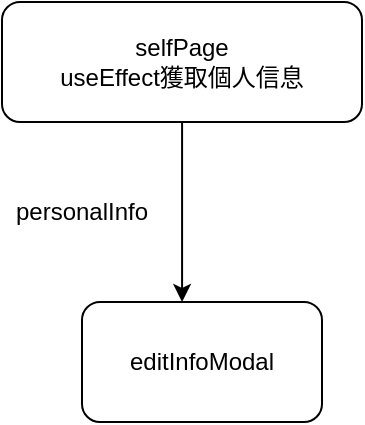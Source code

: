 <mxfile version="20.6.2" type="device"><diagram id="m2buqxC1Ul0-6qVwGVci" name="第 1 页"><mxGraphModel dx="743" dy="589" grid="1" gridSize="10" guides="1" tooltips="1" connect="1" arrows="1" fold="1" page="1" pageScale="1" pageWidth="1169" pageHeight="827" math="0" shadow="0"><root><mxCell id="0"/><mxCell id="1" parent="0"/><mxCell id="xhwKNyB2u3G8LCvqb6rL-6" style="edgeStyle=orthogonalEdgeStyle;rounded=0;orthogonalLoop=1;jettySize=auto;html=1;entryX=0.417;entryY=0;entryDx=0;entryDy=0;entryPerimeter=0;" edge="1" parent="1" source="xhwKNyB2u3G8LCvqb6rL-1" target="xhwKNyB2u3G8LCvqb6rL-2"><mxGeometry relative="1" as="geometry"/></mxCell><mxCell id="xhwKNyB2u3G8LCvqb6rL-1" value="selfPage&lt;br&gt;useEffect獲取個人信息" style="rounded=1;whiteSpace=wrap;html=1;" vertex="1" parent="1"><mxGeometry x="150" y="70" width="180" height="60" as="geometry"/></mxCell><mxCell id="xhwKNyB2u3G8LCvqb6rL-2" value="editInfoModal&lt;br&gt;" style="whiteSpace=wrap;html=1;rounded=1;" vertex="1" parent="1"><mxGeometry x="190" y="220" width="120" height="60" as="geometry"/></mxCell><mxCell id="xhwKNyB2u3G8LCvqb6rL-5" value="personalInfo" style="text;html=1;strokeColor=none;fillColor=none;align=center;verticalAlign=middle;whiteSpace=wrap;rounded=0;" vertex="1" parent="1"><mxGeometry x="150" y="160" width="80" height="30" as="geometry"/></mxCell></root></mxGraphModel></diagram></mxfile>